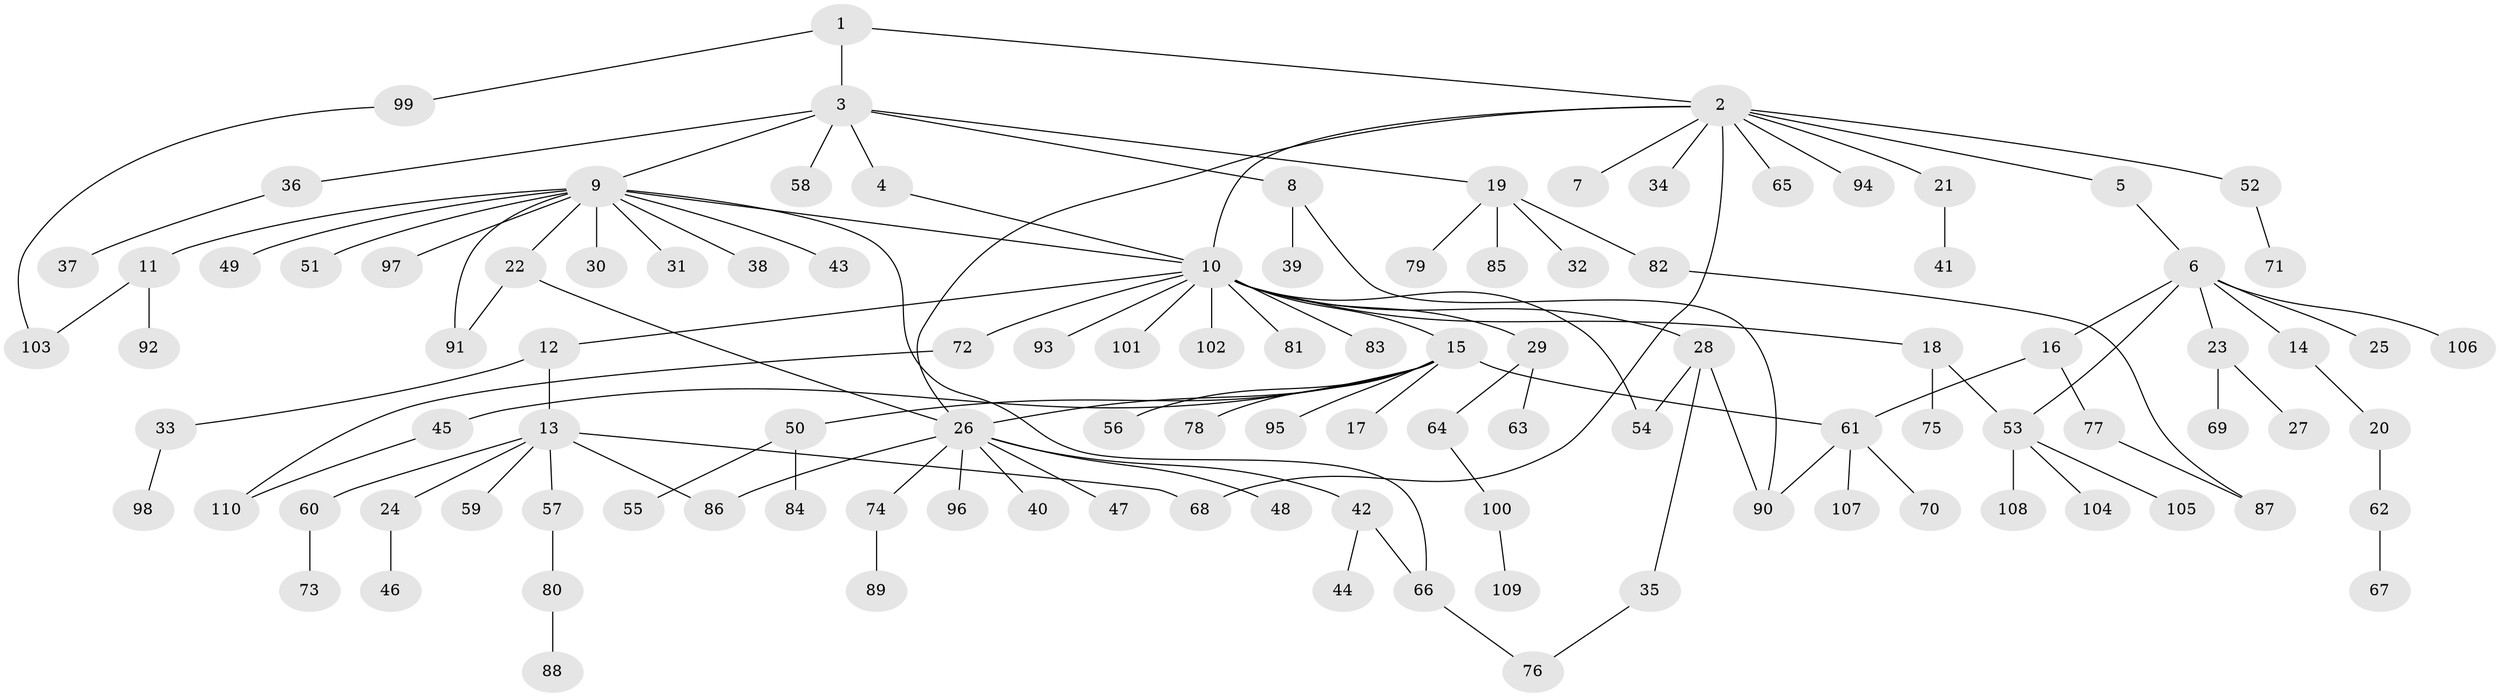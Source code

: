 // coarse degree distribution, {3: 0.06172839506172839, 11: 0.024691358024691357, 10: 0.024691358024691357, 15: 0.012345679012345678, 2: 0.2345679012345679, 1: 0.5679012345679012, 4: 0.037037037037037035, 7: 0.012345679012345678, 8: 0.012345679012345678, 9: 0.012345679012345678}
// Generated by graph-tools (version 1.1) at 2025/23/03/03/25 07:23:52]
// undirected, 110 vertices, 126 edges
graph export_dot {
graph [start="1"]
  node [color=gray90,style=filled];
  1;
  2;
  3;
  4;
  5;
  6;
  7;
  8;
  9;
  10;
  11;
  12;
  13;
  14;
  15;
  16;
  17;
  18;
  19;
  20;
  21;
  22;
  23;
  24;
  25;
  26;
  27;
  28;
  29;
  30;
  31;
  32;
  33;
  34;
  35;
  36;
  37;
  38;
  39;
  40;
  41;
  42;
  43;
  44;
  45;
  46;
  47;
  48;
  49;
  50;
  51;
  52;
  53;
  54;
  55;
  56;
  57;
  58;
  59;
  60;
  61;
  62;
  63;
  64;
  65;
  66;
  67;
  68;
  69;
  70;
  71;
  72;
  73;
  74;
  75;
  76;
  77;
  78;
  79;
  80;
  81;
  82;
  83;
  84;
  85;
  86;
  87;
  88;
  89;
  90;
  91;
  92;
  93;
  94;
  95;
  96;
  97;
  98;
  99;
  100;
  101;
  102;
  103;
  104;
  105;
  106;
  107;
  108;
  109;
  110;
  1 -- 2;
  1 -- 3;
  1 -- 99;
  2 -- 5;
  2 -- 7;
  2 -- 10;
  2 -- 21;
  2 -- 26;
  2 -- 34;
  2 -- 52;
  2 -- 65;
  2 -- 68;
  2 -- 94;
  3 -- 4;
  3 -- 8;
  3 -- 9;
  3 -- 19;
  3 -- 36;
  3 -- 58;
  4 -- 10;
  5 -- 6;
  6 -- 14;
  6 -- 16;
  6 -- 23;
  6 -- 25;
  6 -- 53;
  6 -- 106;
  8 -- 39;
  8 -- 90;
  9 -- 10;
  9 -- 11;
  9 -- 22;
  9 -- 30;
  9 -- 31;
  9 -- 38;
  9 -- 43;
  9 -- 49;
  9 -- 51;
  9 -- 66;
  9 -- 91;
  9 -- 97;
  10 -- 12;
  10 -- 15;
  10 -- 18;
  10 -- 28;
  10 -- 29;
  10 -- 54;
  10 -- 72;
  10 -- 81;
  10 -- 83;
  10 -- 93;
  10 -- 101;
  10 -- 102;
  11 -- 92;
  11 -- 103;
  12 -- 13;
  12 -- 33;
  13 -- 24;
  13 -- 57;
  13 -- 59;
  13 -- 60;
  13 -- 68;
  13 -- 86;
  14 -- 20;
  15 -- 17;
  15 -- 26;
  15 -- 45;
  15 -- 50;
  15 -- 56;
  15 -- 61;
  15 -- 78;
  15 -- 95;
  16 -- 61;
  16 -- 77;
  18 -- 53;
  18 -- 75;
  19 -- 32;
  19 -- 79;
  19 -- 82;
  19 -- 85;
  20 -- 62;
  21 -- 41;
  22 -- 26;
  22 -- 91;
  23 -- 27;
  23 -- 69;
  24 -- 46;
  26 -- 40;
  26 -- 42;
  26 -- 47;
  26 -- 48;
  26 -- 74;
  26 -- 86;
  26 -- 96;
  28 -- 35;
  28 -- 54;
  28 -- 90;
  29 -- 63;
  29 -- 64;
  33 -- 98;
  35 -- 76;
  36 -- 37;
  42 -- 44;
  42 -- 66;
  45 -- 110;
  50 -- 55;
  50 -- 84;
  52 -- 71;
  53 -- 104;
  53 -- 105;
  53 -- 108;
  57 -- 80;
  60 -- 73;
  61 -- 70;
  61 -- 90;
  61 -- 107;
  62 -- 67;
  64 -- 100;
  66 -- 76;
  72 -- 110;
  74 -- 89;
  77 -- 87;
  80 -- 88;
  82 -- 87;
  99 -- 103;
  100 -- 109;
}
